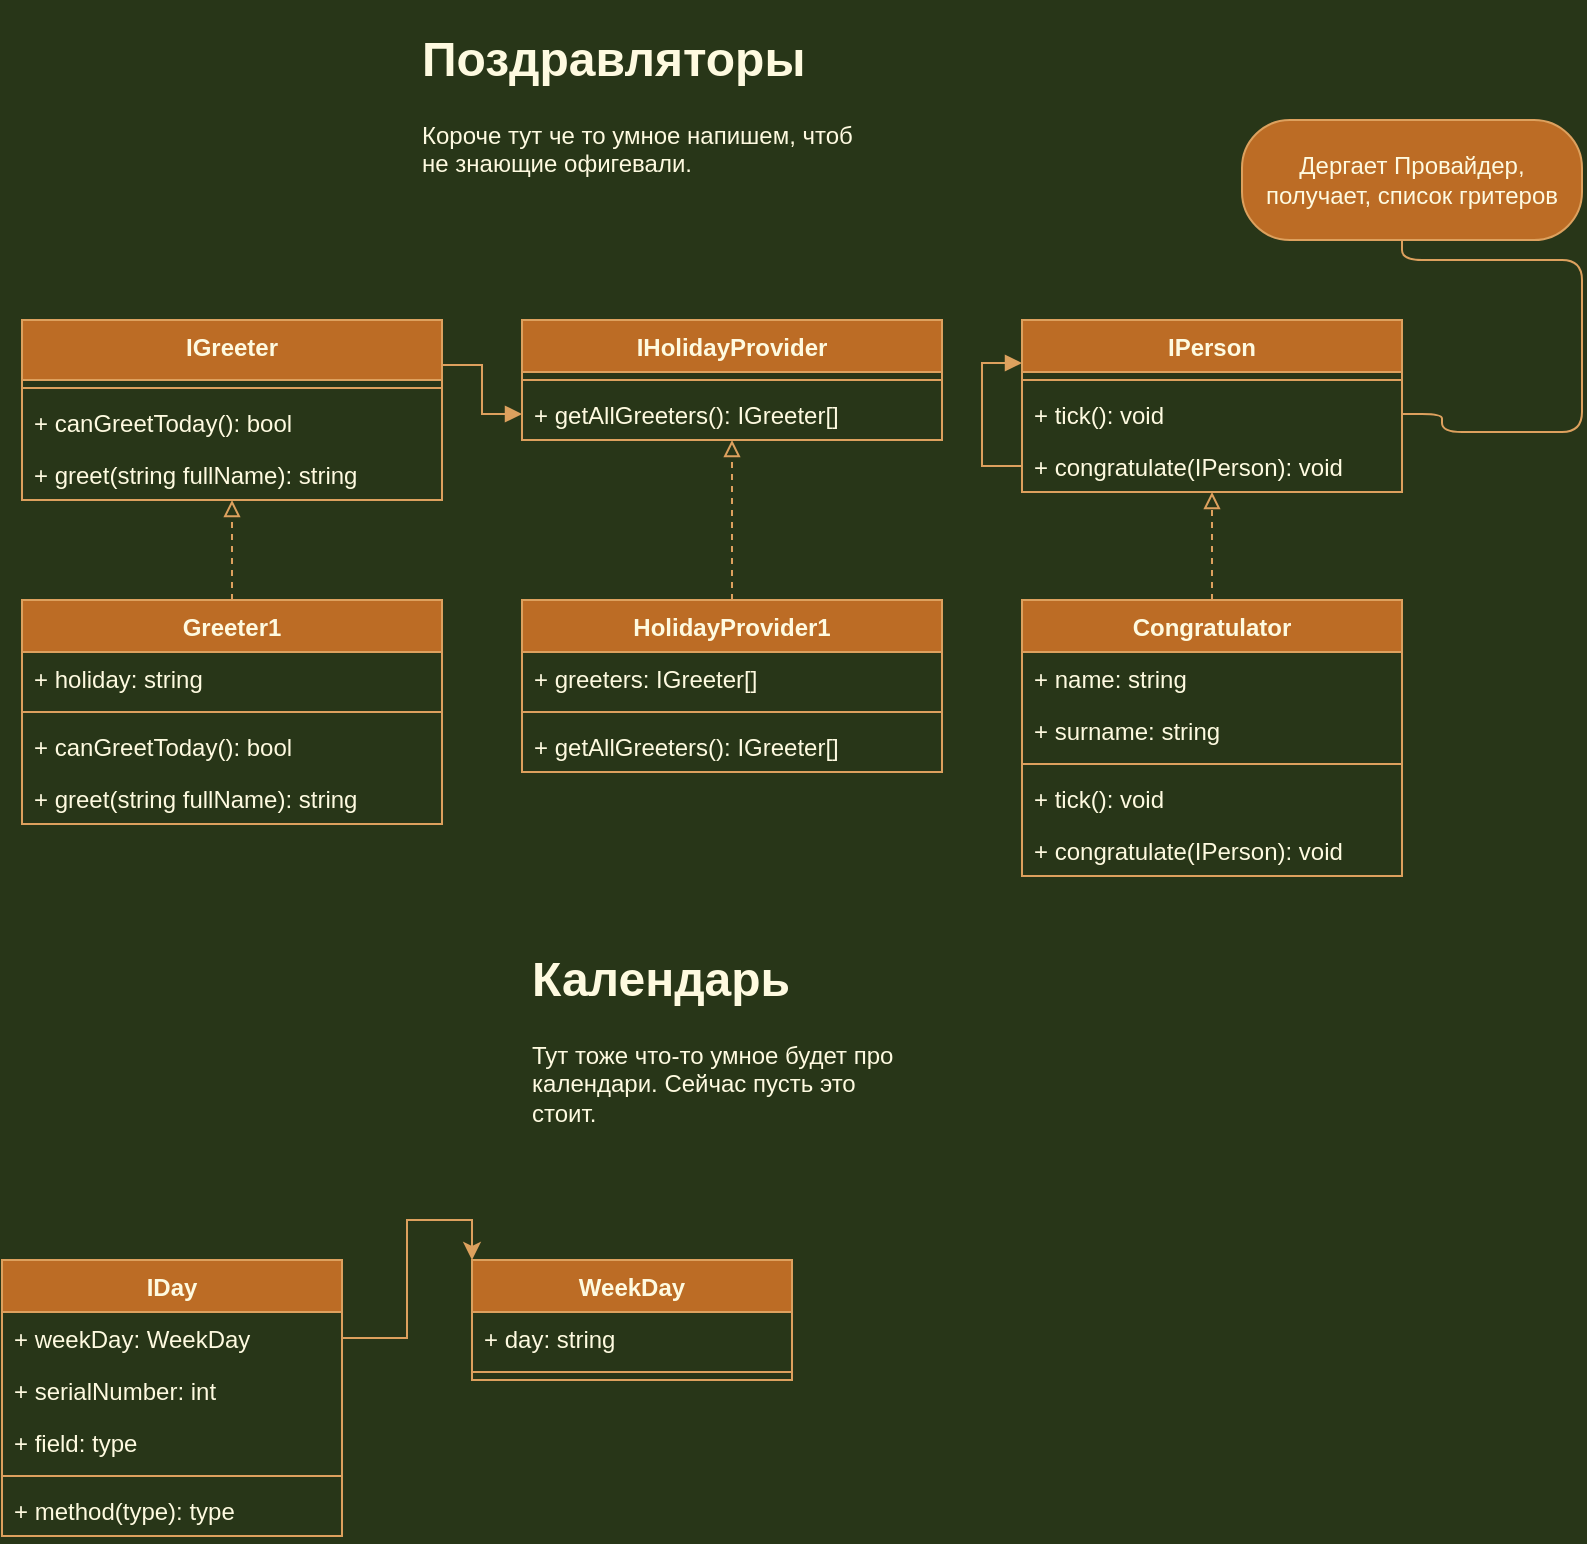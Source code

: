 <mxfile version="13.7.7" type="github">
  <diagram id="C_qupu9SWEdMZcOaDwUI" name="Page-1">
    <mxGraphModel dx="942" dy="528" grid="1" gridSize="10" guides="1" tooltips="1" connect="1" arrows="1" fold="1" page="1" pageScale="1" pageWidth="850" pageHeight="1100" background="#283618" math="0" shadow="0">
      <root>
        <mxCell id="0" />
        <mxCell id="1" parent="0" />
        <mxCell id="VeG1ZRTaiq36JWNWmE1a-2" value="&lt;h1&gt;Поздравляторы&lt;br&gt;&lt;/h1&gt;&lt;p&gt;Короче тут че то умное напишем, чтоб не знающие офигевали.&lt;br&gt;&lt;/p&gt;" style="text;html=1;strokeColor=none;fillColor=none;spacing=5;spacingTop=-20;whiteSpace=wrap;overflow=hidden;rounded=0;fontColor=#FEFAE0;" vertex="1" parent="1">
          <mxGeometry x="235" y="10" width="235" height="100" as="geometry" />
        </mxCell>
        <mxCell id="VeG1ZRTaiq36JWNWmE1a-3" value="Дергает Провайдер, получает, список гритеров" style="rounded=1;whiteSpace=wrap;html=1;arcSize=40;fillColor=#BC6C25;strokeColor=#DDA15E;fontColor=#FEFAE0;" vertex="1" parent="1">
          <mxGeometry x="650" y="60" width="170" height="60" as="geometry" />
        </mxCell>
        <mxCell id="VeG1ZRTaiq36JWNWmE1a-4" value="" style="edgeStyle=orthogonalEdgeStyle;html=1;verticalAlign=bottom;endArrow=none;endSize=8;entryX=1;entryY=0.5;entryDx=0;entryDy=0;endFill=0;labelBackgroundColor=#283618;strokeColor=#DDA15E;fontColor=#FEFAE0;" edge="1" parent="1" source="VeG1ZRTaiq36JWNWmE1a-3" target="VeG1ZRTaiq36JWNWmE1a-25">
          <mxGeometry relative="1" as="geometry">
            <mxPoint x="730" y="100" as="targetPoint" />
            <Array as="points">
              <mxPoint x="730" y="130" />
              <mxPoint x="820" y="130" />
              <mxPoint x="820" y="216" />
              <mxPoint x="750" y="216" />
              <mxPoint x="750" y="207" />
            </Array>
          </mxGeometry>
        </mxCell>
        <mxCell id="VeG1ZRTaiq36JWNWmE1a-5" value="IGreeter" style="swimlane;fontStyle=1;align=center;verticalAlign=top;childLayout=stackLayout;horizontal=1;startSize=30;horizontalStack=0;resizeParent=1;resizeParentMax=0;resizeLast=0;collapsible=1;marginBottom=0;fillColor=#BC6C25;strokeColor=#DDA15E;fontColor=#FEFAE0;" vertex="1" parent="1">
          <mxGeometry x="40" y="160" width="210" height="90" as="geometry" />
        </mxCell>
        <mxCell id="VeG1ZRTaiq36JWNWmE1a-6" value="" style="line;strokeWidth=1;fillColor=none;align=left;verticalAlign=middle;spacingTop=-1;spacingLeft=3;spacingRight=3;rotatable=0;labelPosition=right;points=[];portConstraint=eastwest;labelBackgroundColor=#283618;strokeColor=#DDA15E;fontColor=#FEFAE0;" vertex="1" parent="VeG1ZRTaiq36JWNWmE1a-5">
          <mxGeometry y="30" width="210" height="8" as="geometry" />
        </mxCell>
        <mxCell id="VeG1ZRTaiq36JWNWmE1a-7" value="+ canGreetToday(): bool" style="text;strokeColor=none;fillColor=none;align=left;verticalAlign=top;spacingLeft=4;spacingRight=4;overflow=hidden;rotatable=0;points=[[0,0.5],[1,0.5]];portConstraint=eastwest;fontColor=#FEFAE0;" vertex="1" parent="VeG1ZRTaiq36JWNWmE1a-5">
          <mxGeometry y="38" width="210" height="26" as="geometry" />
        </mxCell>
        <mxCell id="VeG1ZRTaiq36JWNWmE1a-8" value="+ greet(string fullName): string" style="text;strokeColor=none;fillColor=none;align=left;verticalAlign=top;spacingLeft=4;spacingRight=4;overflow=hidden;rotatable=0;points=[[0,0.5],[1,0.5]];portConstraint=eastwest;fontColor=#FEFAE0;" vertex="1" parent="VeG1ZRTaiq36JWNWmE1a-5">
          <mxGeometry y="64" width="210" height="26" as="geometry" />
        </mxCell>
        <mxCell id="VeG1ZRTaiq36JWNWmE1a-9" style="edgeStyle=orthogonalEdgeStyle;rounded=0;orthogonalLoop=1;jettySize=auto;html=1;entryX=0.5;entryY=1;entryDx=0;entryDy=0;dashed=1;endArrow=block;endFill=0;labelBackgroundColor=#283618;strokeColor=#DDA15E;fontColor=#FEFAE0;" edge="1" parent="1" source="VeG1ZRTaiq36JWNWmE1a-10" target="VeG1ZRTaiq36JWNWmE1a-5">
          <mxGeometry relative="1" as="geometry" />
        </mxCell>
        <mxCell id="VeG1ZRTaiq36JWNWmE1a-15" style="edgeStyle=orthogonalEdgeStyle;rounded=0;orthogonalLoop=1;jettySize=auto;html=1;entryX=0.5;entryY=1;entryDx=0;entryDy=0;dashed=1;endArrow=block;endFill=0;labelBackgroundColor=#283618;strokeColor=#DDA15E;fontColor=#FEFAE0;" edge="1" parent="1" source="VeG1ZRTaiq36JWNWmE1a-16" target="VeG1ZRTaiq36JWNWmE1a-20">
          <mxGeometry relative="1" as="geometry" />
        </mxCell>
        <mxCell id="VeG1ZRTaiq36JWNWmE1a-20" value="IHolidayProvider" style="swimlane;fontStyle=1;align=center;verticalAlign=top;childLayout=stackLayout;horizontal=1;startSize=26;horizontalStack=0;resizeParent=1;resizeParentMax=0;resizeLast=0;collapsible=1;marginBottom=0;fillColor=#BC6C25;strokeColor=#DDA15E;fontColor=#FEFAE0;" vertex="1" parent="1">
          <mxGeometry x="290" y="160" width="210" height="60" as="geometry" />
        </mxCell>
        <mxCell id="VeG1ZRTaiq36JWNWmE1a-21" value="" style="line;strokeWidth=1;fillColor=none;align=left;verticalAlign=middle;spacingTop=-1;spacingLeft=3;spacingRight=3;rotatable=0;labelPosition=right;points=[];portConstraint=eastwest;labelBackgroundColor=#283618;strokeColor=#DDA15E;fontColor=#FEFAE0;" vertex="1" parent="VeG1ZRTaiq36JWNWmE1a-20">
          <mxGeometry y="26" width="210" height="8" as="geometry" />
        </mxCell>
        <mxCell id="VeG1ZRTaiq36JWNWmE1a-22" value="+ getAllGreeters(): IGreeter[]" style="text;strokeColor=none;fillColor=none;align=left;verticalAlign=top;spacingLeft=4;spacingRight=4;overflow=hidden;rotatable=0;points=[[0,0.5],[1,0.5]];portConstraint=eastwest;fontColor=#FEFAE0;" vertex="1" parent="VeG1ZRTaiq36JWNWmE1a-20">
          <mxGeometry y="34" width="210" height="26" as="geometry" />
        </mxCell>
        <mxCell id="VeG1ZRTaiq36JWNWmE1a-23" value="IPerson" style="swimlane;fontStyle=1;align=center;verticalAlign=top;childLayout=stackLayout;horizontal=1;startSize=26;horizontalStack=0;resizeParent=1;resizeParentMax=0;resizeLast=0;collapsible=1;marginBottom=0;fillColor=#BC6C25;strokeColor=#DDA15E;fontColor=#FEFAE0;" vertex="1" parent="1">
          <mxGeometry x="540" y="160" width="190" height="86" as="geometry" />
        </mxCell>
        <mxCell id="VeG1ZRTaiq36JWNWmE1a-24" value="" style="line;strokeWidth=1;fillColor=none;align=left;verticalAlign=middle;spacingTop=-1;spacingLeft=3;spacingRight=3;rotatable=0;labelPosition=right;points=[];portConstraint=eastwest;labelBackgroundColor=#283618;strokeColor=#DDA15E;fontColor=#FEFAE0;" vertex="1" parent="VeG1ZRTaiq36JWNWmE1a-23">
          <mxGeometry y="26" width="190" height="8" as="geometry" />
        </mxCell>
        <mxCell id="VeG1ZRTaiq36JWNWmE1a-25" value="+ tick(): void" style="text;strokeColor=none;fillColor=none;align=left;verticalAlign=top;spacingLeft=4;spacingRight=4;overflow=hidden;rotatable=0;points=[[0,0.5],[1,0.5]];portConstraint=eastwest;fontColor=#FEFAE0;" vertex="1" parent="VeG1ZRTaiq36JWNWmE1a-23">
          <mxGeometry y="34" width="190" height="26" as="geometry" />
        </mxCell>
        <mxCell id="VeG1ZRTaiq36JWNWmE1a-50" style="edgeStyle=orthogonalEdgeStyle;rounded=0;orthogonalLoop=1;jettySize=auto;html=1;entryX=0;entryY=0.25;entryDx=0;entryDy=0;startArrow=none;startFill=0;endArrow=block;endFill=1;fontSize=12;labelBackgroundColor=#283618;strokeColor=#DDA15E;fontColor=#FEFAE0;" edge="1" parent="VeG1ZRTaiq36JWNWmE1a-23" source="VeG1ZRTaiq36JWNWmE1a-26" target="VeG1ZRTaiq36JWNWmE1a-23">
          <mxGeometry relative="1" as="geometry" />
        </mxCell>
        <mxCell id="VeG1ZRTaiq36JWNWmE1a-26" value="+ congratulate(IPerson): void" style="text;strokeColor=none;fillColor=none;align=left;verticalAlign=top;spacingLeft=4;spacingRight=4;overflow=hidden;rotatable=0;points=[[0,0.5],[1,0.5]];portConstraint=eastwest;fontColor=#FEFAE0;" vertex="1" parent="VeG1ZRTaiq36JWNWmE1a-23">
          <mxGeometry y="60" width="190" height="26" as="geometry" />
        </mxCell>
        <mxCell id="VeG1ZRTaiq36JWNWmE1a-27" style="edgeStyle=orthogonalEdgeStyle;rounded=0;orthogonalLoop=1;jettySize=auto;html=1;entryX=0.5;entryY=1;entryDx=0;entryDy=0;dashed=1;endArrow=block;endFill=0;labelBackgroundColor=#283618;strokeColor=#DDA15E;fontColor=#FEFAE0;" edge="1" parent="1" source="VeG1ZRTaiq36JWNWmE1a-28" target="VeG1ZRTaiq36JWNWmE1a-23">
          <mxGeometry relative="1" as="geometry" />
        </mxCell>
        <mxCell id="VeG1ZRTaiq36JWNWmE1a-35" style="edgeStyle=orthogonalEdgeStyle;rounded=0;orthogonalLoop=1;jettySize=auto;html=1;exitX=1;exitY=0.25;exitDx=0;exitDy=0;endArrow=block;endFill=1;labelBackgroundColor=#283618;strokeColor=#DDA15E;fontColor=#FEFAE0;" edge="1" parent="1" source="VeG1ZRTaiq36JWNWmE1a-5" target="VeG1ZRTaiq36JWNWmE1a-22">
          <mxGeometry relative="1" as="geometry" />
        </mxCell>
        <mxCell id="VeG1ZRTaiq36JWNWmE1a-37" value="&lt;h1&gt;Календарь&lt;/h1&gt;&lt;div&gt;Тут тоже что-то умное будет про календари. Сейчас пусть это стоит.&lt;br&gt;&lt;/div&gt;" style="text;html=1;strokeColor=none;fillColor=none;spacing=5;spacingTop=-20;whiteSpace=wrap;overflow=hidden;rounded=0;fontColor=#FEFAE0;" vertex="1" parent="1">
          <mxGeometry x="290" y="470" width="190" height="120" as="geometry" />
        </mxCell>
        <mxCell id="VeG1ZRTaiq36JWNWmE1a-38" value="IDay" style="swimlane;fontStyle=1;align=center;verticalAlign=top;childLayout=stackLayout;horizontal=1;startSize=26;horizontalStack=0;resizeParent=1;resizeParentMax=0;resizeLast=0;collapsible=1;marginBottom=0;fillColor=#BC6C25;strokeColor=#DDA15E;fontColor=#FEFAE0;" vertex="1" parent="1">
          <mxGeometry x="30" y="630" width="170" height="138" as="geometry" />
        </mxCell>
        <mxCell id="VeG1ZRTaiq36JWNWmE1a-39" value="+ weekDay: WeekDay" style="text;strokeColor=none;fillColor=none;align=left;verticalAlign=top;spacingLeft=4;spacingRight=4;overflow=hidden;rotatable=0;points=[[0,0.5],[1,0.5]];portConstraint=eastwest;fontColor=#FEFAE0;" vertex="1" parent="VeG1ZRTaiq36JWNWmE1a-38">
          <mxGeometry y="26" width="170" height="26" as="geometry" />
        </mxCell>
        <mxCell id="VeG1ZRTaiq36JWNWmE1a-40" value="+ serialNumber: int" style="text;strokeColor=none;fillColor=none;align=left;verticalAlign=top;spacingLeft=4;spacingRight=4;overflow=hidden;rotatable=0;points=[[0,0.5],[1,0.5]];portConstraint=eastwest;fontColor=#FEFAE0;" vertex="1" parent="VeG1ZRTaiq36JWNWmE1a-38">
          <mxGeometry y="52" width="170" height="26" as="geometry" />
        </mxCell>
        <mxCell id="VeG1ZRTaiq36JWNWmE1a-41" value="+ field: type" style="text;strokeColor=none;fillColor=none;align=left;verticalAlign=top;spacingLeft=4;spacingRight=4;overflow=hidden;rotatable=0;points=[[0,0.5],[1,0.5]];portConstraint=eastwest;fontColor=#FEFAE0;" vertex="1" parent="VeG1ZRTaiq36JWNWmE1a-38">
          <mxGeometry y="78" width="170" height="26" as="geometry" />
        </mxCell>
        <mxCell id="VeG1ZRTaiq36JWNWmE1a-42" value="" style="line;strokeWidth=1;fillColor=none;align=left;verticalAlign=middle;spacingTop=-1;spacingLeft=3;spacingRight=3;rotatable=0;labelPosition=right;points=[];portConstraint=eastwest;labelBackgroundColor=#283618;strokeColor=#DDA15E;fontColor=#FEFAE0;" vertex="1" parent="VeG1ZRTaiq36JWNWmE1a-38">
          <mxGeometry y="104" width="170" height="8" as="geometry" />
        </mxCell>
        <mxCell id="VeG1ZRTaiq36JWNWmE1a-43" value="+ method(type): type" style="text;strokeColor=none;fillColor=none;align=left;verticalAlign=top;spacingLeft=4;spacingRight=4;overflow=hidden;rotatable=0;points=[[0,0.5],[1,0.5]];portConstraint=eastwest;fontColor=#FEFAE0;" vertex="1" parent="VeG1ZRTaiq36JWNWmE1a-38">
          <mxGeometry y="112" width="170" height="26" as="geometry" />
        </mxCell>
        <mxCell id="VeG1ZRTaiq36JWNWmE1a-44" style="edgeStyle=orthogonalEdgeStyle;rounded=0;orthogonalLoop=1;jettySize=auto;html=1;entryX=0;entryY=0;entryDx=0;entryDy=0;labelBackgroundColor=#283618;strokeColor=#DDA15E;fontColor=#FEFAE0;" edge="1" parent="1" source="VeG1ZRTaiq36JWNWmE1a-39" target="VeG1ZRTaiq36JWNWmE1a-45">
          <mxGeometry relative="1" as="geometry" />
        </mxCell>
        <mxCell id="VeG1ZRTaiq36JWNWmE1a-45" value="WeekDay" style="swimlane;fontStyle=1;align=center;verticalAlign=top;childLayout=stackLayout;horizontal=1;startSize=26;horizontalStack=0;resizeParent=1;resizeParentMax=0;resizeLast=0;collapsible=1;marginBottom=0;fillColor=#BC6C25;strokeColor=#DDA15E;fontColor=#FEFAE0;" vertex="1" parent="1">
          <mxGeometry x="265" y="630" width="160" height="60" as="geometry" />
        </mxCell>
        <mxCell id="VeG1ZRTaiq36JWNWmE1a-46" value="+ day: string" style="text;strokeColor=none;fillColor=none;align=left;verticalAlign=top;spacingLeft=4;spacingRight=4;overflow=hidden;rotatable=0;points=[[0,0.5],[1,0.5]];portConstraint=eastwest;fontColor=#FEFAE0;" vertex="1" parent="VeG1ZRTaiq36JWNWmE1a-45">
          <mxGeometry y="26" width="160" height="26" as="geometry" />
        </mxCell>
        <mxCell id="VeG1ZRTaiq36JWNWmE1a-47" value="" style="line;strokeWidth=1;fillColor=none;align=left;verticalAlign=middle;spacingTop=-1;spacingLeft=3;spacingRight=3;rotatable=0;labelPosition=right;points=[];portConstraint=eastwest;labelBackgroundColor=#283618;strokeColor=#DDA15E;fontColor=#FEFAE0;" vertex="1" parent="VeG1ZRTaiq36JWNWmE1a-45">
          <mxGeometry y="52" width="160" height="8" as="geometry" />
        </mxCell>
        <mxCell id="VeG1ZRTaiq36JWNWmE1a-10" value="Greeter1" style="swimlane;fontStyle=1;align=center;verticalAlign=top;childLayout=stackLayout;horizontal=1;startSize=26;horizontalStack=0;resizeParent=1;resizeParentMax=0;resizeLast=0;collapsible=1;marginBottom=0;fillColor=#BC6C25;strokeColor=#DDA15E;fontColor=#FEFAE0;" vertex="1" parent="1">
          <mxGeometry x="40" y="300" width="210" height="112" as="geometry" />
        </mxCell>
        <mxCell id="VeG1ZRTaiq36JWNWmE1a-11" value="+ holiday: string" style="text;strokeColor=none;fillColor=none;align=left;verticalAlign=top;spacingLeft=4;spacingRight=4;overflow=hidden;rotatable=0;points=[[0,0.5],[1,0.5]];portConstraint=eastwest;fontColor=#FEFAE0;" vertex="1" parent="VeG1ZRTaiq36JWNWmE1a-10">
          <mxGeometry y="26" width="210" height="26" as="geometry" />
        </mxCell>
        <mxCell id="VeG1ZRTaiq36JWNWmE1a-12" value="" style="line;strokeWidth=1;fillColor=none;align=left;verticalAlign=middle;spacingTop=-1;spacingLeft=3;spacingRight=3;rotatable=0;labelPosition=right;points=[];portConstraint=eastwest;labelBackgroundColor=#283618;strokeColor=#DDA15E;fontColor=#FEFAE0;" vertex="1" parent="VeG1ZRTaiq36JWNWmE1a-10">
          <mxGeometry y="52" width="210" height="8" as="geometry" />
        </mxCell>
        <mxCell id="VeG1ZRTaiq36JWNWmE1a-13" value="+ canGreetToday(): bool" style="text;strokeColor=none;fillColor=none;align=left;verticalAlign=top;spacingLeft=4;spacingRight=4;overflow=hidden;rotatable=0;points=[[0,0.5],[1,0.5]];portConstraint=eastwest;fontColor=#FEFAE0;" vertex="1" parent="VeG1ZRTaiq36JWNWmE1a-10">
          <mxGeometry y="60" width="210" height="26" as="geometry" />
        </mxCell>
        <mxCell id="VeG1ZRTaiq36JWNWmE1a-14" value="+ greet(string fullName): string" style="text;strokeColor=none;fillColor=none;align=left;verticalAlign=top;spacingLeft=4;spacingRight=4;overflow=hidden;rotatable=0;points=[[0,0.5],[1,0.5]];portConstraint=eastwest;fontColor=#FEFAE0;" vertex="1" parent="VeG1ZRTaiq36JWNWmE1a-10">
          <mxGeometry y="86" width="210" height="26" as="geometry" />
        </mxCell>
        <mxCell id="VeG1ZRTaiq36JWNWmE1a-16" value="HolidayProvider1" style="swimlane;fontStyle=1;align=center;verticalAlign=top;childLayout=stackLayout;horizontal=1;startSize=26;horizontalStack=0;resizeParent=1;resizeParentMax=0;resizeLast=0;collapsible=1;marginBottom=0;fillColor=#BC6C25;strokeColor=#DDA15E;fontColor=#FEFAE0;" vertex="1" parent="1">
          <mxGeometry x="290" y="300" width="210" height="86" as="geometry" />
        </mxCell>
        <mxCell id="VeG1ZRTaiq36JWNWmE1a-17" value="+ greeters: IGreeter[]" style="text;strokeColor=none;fillColor=none;align=left;verticalAlign=top;spacingLeft=4;spacingRight=4;overflow=hidden;rotatable=0;points=[[0,0.5],[1,0.5]];portConstraint=eastwest;fontColor=#FEFAE0;" vertex="1" parent="VeG1ZRTaiq36JWNWmE1a-16">
          <mxGeometry y="26" width="210" height="26" as="geometry" />
        </mxCell>
        <mxCell id="VeG1ZRTaiq36JWNWmE1a-18" value="" style="line;strokeWidth=1;fillColor=none;align=left;verticalAlign=middle;spacingTop=-1;spacingLeft=3;spacingRight=3;rotatable=0;labelPosition=right;points=[];portConstraint=eastwest;labelBackgroundColor=#283618;strokeColor=#DDA15E;fontColor=#FEFAE0;" vertex="1" parent="VeG1ZRTaiq36JWNWmE1a-16">
          <mxGeometry y="52" width="210" height="8" as="geometry" />
        </mxCell>
        <mxCell id="VeG1ZRTaiq36JWNWmE1a-19" value="+ getAllGreeters(): IGreeter[]" style="text;strokeColor=none;fillColor=none;align=left;verticalAlign=top;spacingLeft=4;spacingRight=4;overflow=hidden;rotatable=0;points=[[0,0.5],[1,0.5]];portConstraint=eastwest;fontColor=#FEFAE0;" vertex="1" parent="VeG1ZRTaiq36JWNWmE1a-16">
          <mxGeometry y="60" width="210" height="26" as="geometry" />
        </mxCell>
        <mxCell id="VeG1ZRTaiq36JWNWmE1a-28" value="Congratulator" style="swimlane;fontStyle=1;align=center;verticalAlign=top;childLayout=stackLayout;horizontal=1;startSize=26;horizontalStack=0;resizeParent=1;resizeParentMax=0;resizeLast=0;collapsible=1;marginBottom=0;fillColor=#BC6C25;strokeColor=#DDA15E;fontColor=#FEFAE0;" vertex="1" parent="1">
          <mxGeometry x="540" y="300" width="190" height="138" as="geometry" />
        </mxCell>
        <mxCell id="VeG1ZRTaiq36JWNWmE1a-29" value="+ name: string" style="text;strokeColor=none;fillColor=none;align=left;verticalAlign=top;spacingLeft=4;spacingRight=4;overflow=hidden;rotatable=0;points=[[0,0.5],[1,0.5]];portConstraint=eastwest;fontColor=#FEFAE0;" vertex="1" parent="VeG1ZRTaiq36JWNWmE1a-28">
          <mxGeometry y="26" width="190" height="26" as="geometry" />
        </mxCell>
        <mxCell id="VeG1ZRTaiq36JWNWmE1a-30" value="+ surname: string" style="text;strokeColor=none;fillColor=none;align=left;verticalAlign=top;spacingLeft=4;spacingRight=4;overflow=hidden;rotatable=0;points=[[0,0.5],[1,0.5]];portConstraint=eastwest;fontColor=#FEFAE0;" vertex="1" parent="VeG1ZRTaiq36JWNWmE1a-28">
          <mxGeometry y="52" width="190" height="26" as="geometry" />
        </mxCell>
        <mxCell id="VeG1ZRTaiq36JWNWmE1a-31" value="" style="line;strokeWidth=1;fillColor=none;align=left;verticalAlign=middle;spacingTop=-1;spacingLeft=3;spacingRight=3;rotatable=0;labelPosition=right;points=[];portConstraint=eastwest;labelBackgroundColor=#283618;strokeColor=#DDA15E;fontColor=#FEFAE0;" vertex="1" parent="VeG1ZRTaiq36JWNWmE1a-28">
          <mxGeometry y="78" width="190" height="8" as="geometry" />
        </mxCell>
        <mxCell id="VeG1ZRTaiq36JWNWmE1a-32" value="+ tick(): void" style="text;strokeColor=none;fillColor=none;align=left;verticalAlign=top;spacingLeft=4;spacingRight=4;overflow=hidden;rotatable=0;points=[[0,0.5],[1,0.5]];portConstraint=eastwest;fontColor=#FEFAE0;" vertex="1" parent="VeG1ZRTaiq36JWNWmE1a-28">
          <mxGeometry y="86" width="190" height="26" as="geometry" />
        </mxCell>
        <mxCell id="VeG1ZRTaiq36JWNWmE1a-33" value="+ congratulate(IPerson): void" style="text;strokeColor=none;fillColor=none;align=left;verticalAlign=top;spacingLeft=4;spacingRight=4;overflow=hidden;rotatable=0;points=[[0,0.5],[1,0.5]];portConstraint=eastwest;fontColor=#FEFAE0;" vertex="1" parent="VeG1ZRTaiq36JWNWmE1a-28">
          <mxGeometry y="112" width="190" height="26" as="geometry" />
        </mxCell>
      </root>
    </mxGraphModel>
  </diagram>
</mxfile>
